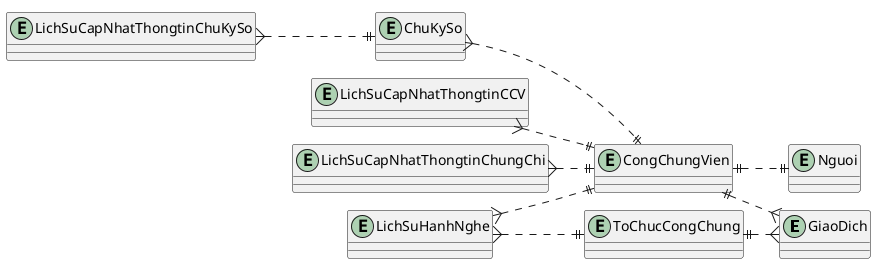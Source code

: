 @startuml erd
!pragma layout smetana
left to right direction
entity GiaoDich 
entity CongChungVien 
entity ToChucCongChung
entity ChuKySo
entity Nguoi

entity LichSuHanhNghe
entity LichSuCapNhatThongtinCCV
entity LichSuCapNhatThongtinChungChi
entity LichSuCapNhatThongtinChuKySo

CongChungVien ||..{ GiaoDich
CongChungVien ||..|| Nguoi
ToChucCongChung ||..{ GiaoDich
LichSuHanhNghe }..|| CongChungVien
LichSuHanhNghe }..|| ToChucCongChung
LichSuCapNhatThongtinCCV }..|| CongChungVien
LichSuCapNhatThongtinChungChi }..|| CongChungVien
ChuKySo }..|| CongChungVien
LichSuCapNhatThongtinChuKySo }..|| ChuKySo

@enduml


